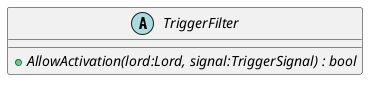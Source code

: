 @startuml
abstract class TriggerFilter {
    + {abstract} AllowActivation(lord:Lord, signal:TriggerSignal) : bool
}
@enduml
